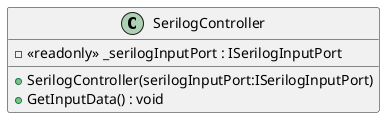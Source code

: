 @startuml
class SerilogController {
    - <<readonly>> _serilogInputPort : ISerilogInputPort
    + SerilogController(serilogInputPort:ISerilogInputPort)
    + GetInputData() : void
}
@enduml

